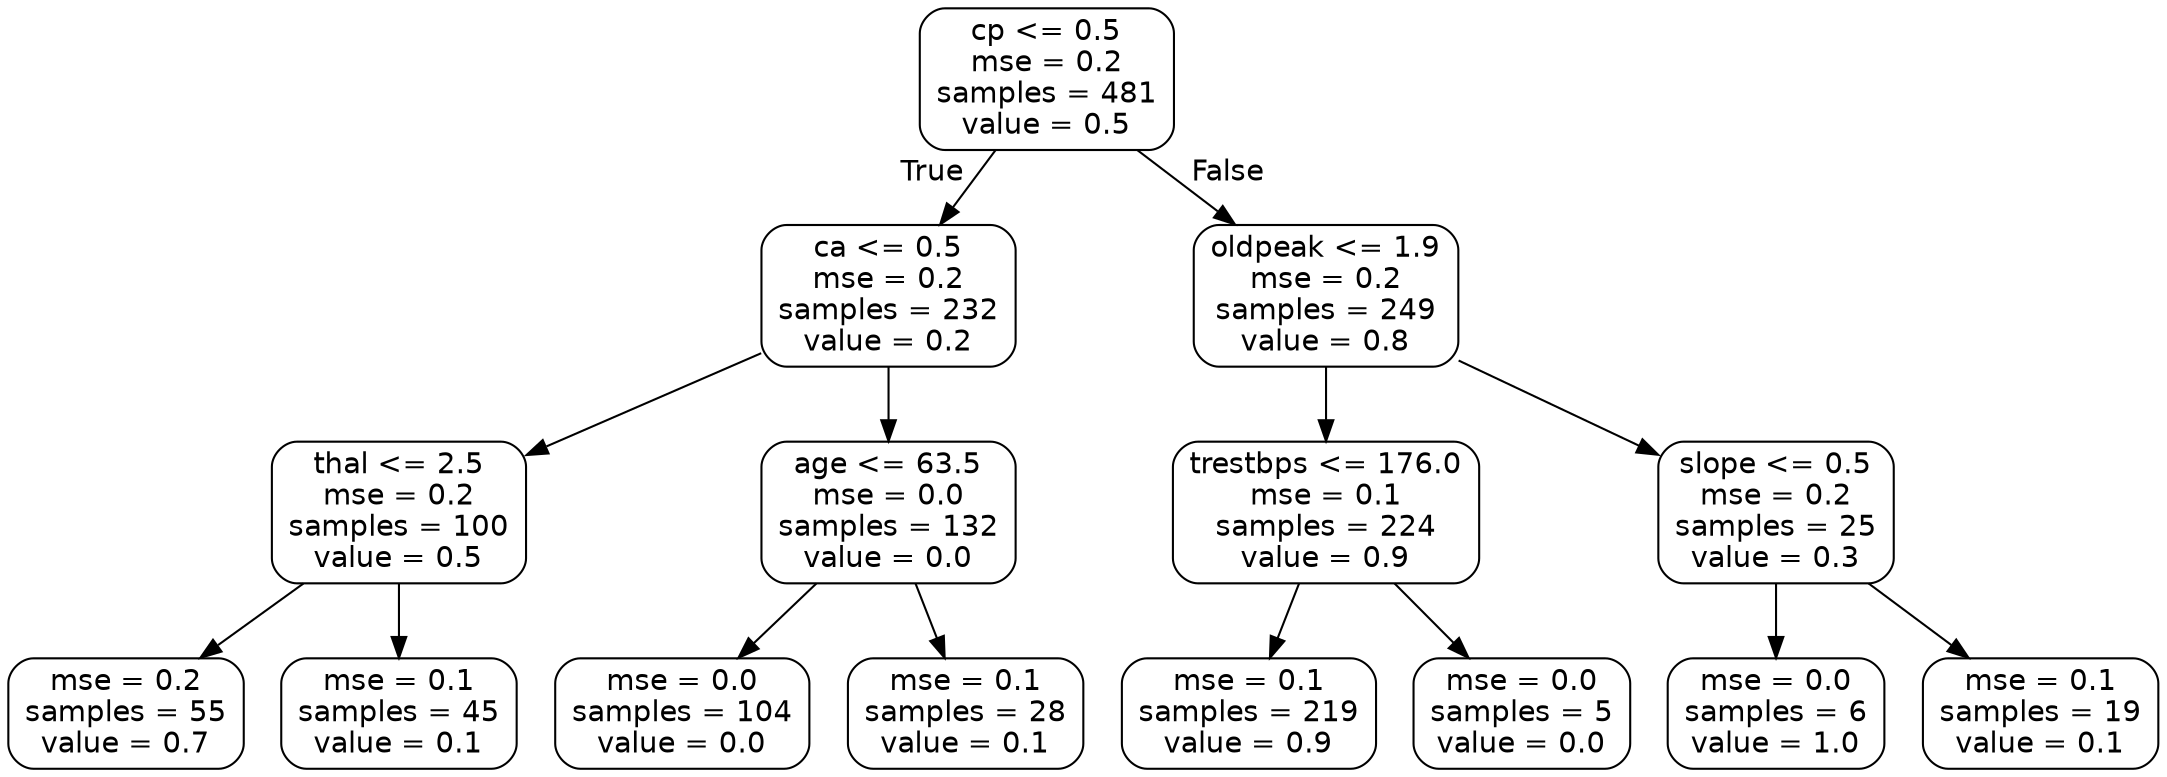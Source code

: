 digraph Tree {
node [shape=box, style="rounded", color="black", fontname=helvetica] ;
edge [fontname=helvetica] ;
0 [label="cp <= 0.5\nmse = 0.2\nsamples = 481\nvalue = 0.5"] ;
1 [label="ca <= 0.5\nmse = 0.2\nsamples = 232\nvalue = 0.2"] ;
0 -> 1 [labeldistance=2.5, labelangle=45, headlabel="True"] ;
2 [label="thal <= 2.5\nmse = 0.2\nsamples = 100\nvalue = 0.5"] ;
1 -> 2 ;
3 [label="mse = 0.2\nsamples = 55\nvalue = 0.7"] ;
2 -> 3 ;
4 [label="mse = 0.1\nsamples = 45\nvalue = 0.1"] ;
2 -> 4 ;
5 [label="age <= 63.5\nmse = 0.0\nsamples = 132\nvalue = 0.0"] ;
1 -> 5 ;
6 [label="mse = 0.0\nsamples = 104\nvalue = 0.0"] ;
5 -> 6 ;
7 [label="mse = 0.1\nsamples = 28\nvalue = 0.1"] ;
5 -> 7 ;
8 [label="oldpeak <= 1.9\nmse = 0.2\nsamples = 249\nvalue = 0.8"] ;
0 -> 8 [labeldistance=2.5, labelangle=-45, headlabel="False"] ;
9 [label="trestbps <= 176.0\nmse = 0.1\nsamples = 224\nvalue = 0.9"] ;
8 -> 9 ;
10 [label="mse = 0.1\nsamples = 219\nvalue = 0.9"] ;
9 -> 10 ;
11 [label="mse = 0.0\nsamples = 5\nvalue = 0.0"] ;
9 -> 11 ;
12 [label="slope <= 0.5\nmse = 0.2\nsamples = 25\nvalue = 0.3"] ;
8 -> 12 ;
13 [label="mse = 0.0\nsamples = 6\nvalue = 1.0"] ;
12 -> 13 ;
14 [label="mse = 0.1\nsamples = 19\nvalue = 0.1"] ;
12 -> 14 ;
}